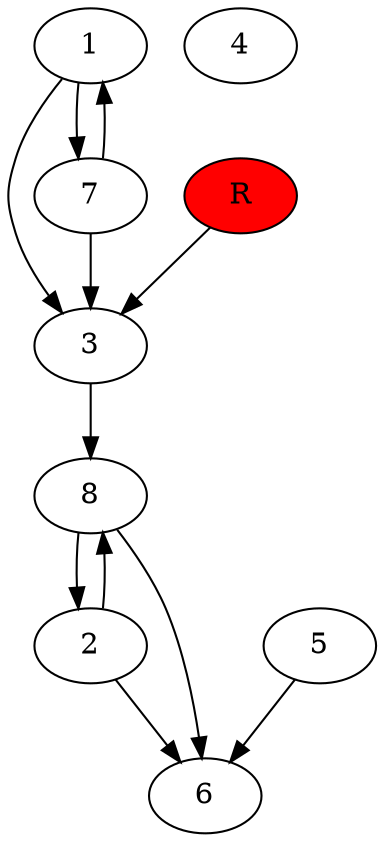 digraph prb25329 {
	1
	2
	3
	4
	5
	6
	7
	8
	R [fillcolor="#ff0000" style=filled]
	1 -> 3
	1 -> 7
	2 -> 6
	2 -> 8
	3 -> 8
	5 -> 6
	7 -> 1
	7 -> 3
	8 -> 2
	8 -> 6
	R -> 3
}
